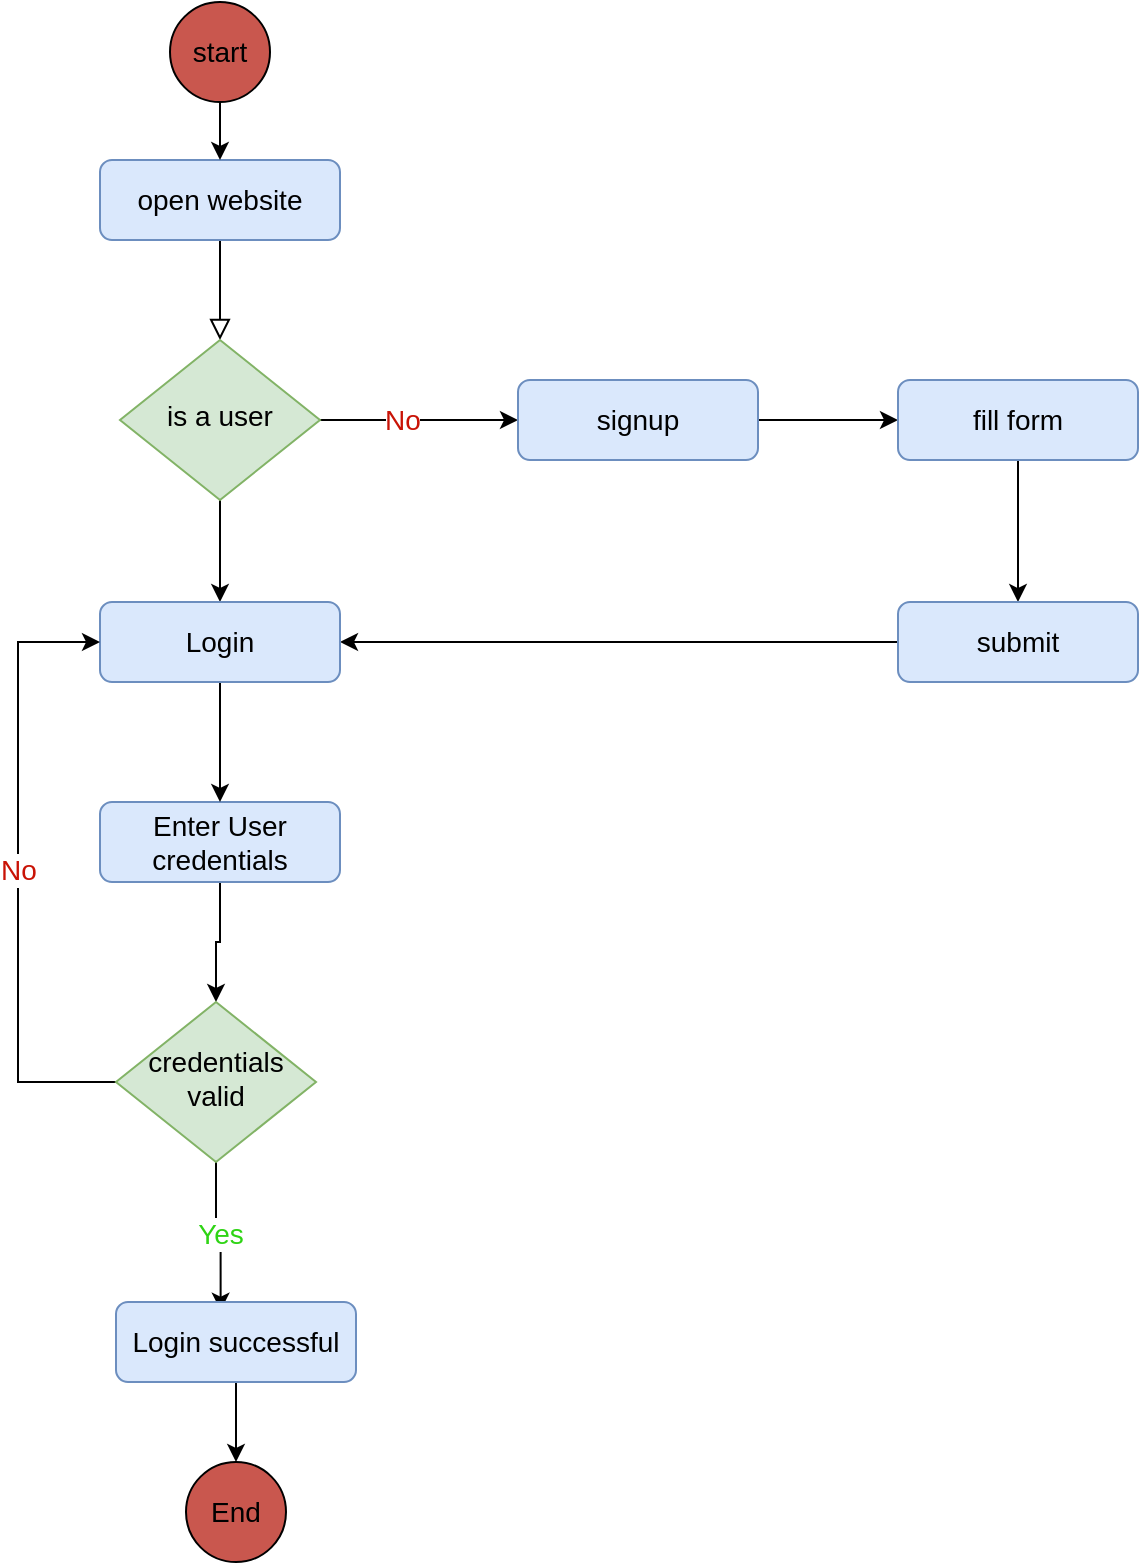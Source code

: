 <mxfile version="20.4.0" type="github">
  <diagram id="C5RBs43oDa-KdzZeNtuy" name="Page-1">
    <mxGraphModel dx="997" dy="451" grid="1" gridSize="10" guides="1" tooltips="1" connect="1" arrows="1" fold="1" page="1" pageScale="1" pageWidth="827" pageHeight="1169" math="0" shadow="0">
      <root>
        <mxCell id="WIyWlLk6GJQsqaUBKTNV-0" />
        <mxCell id="WIyWlLk6GJQsqaUBKTNV-1" parent="WIyWlLk6GJQsqaUBKTNV-0" />
        <mxCell id="WIyWlLk6GJQsqaUBKTNV-2" value="" style="rounded=0;html=1;jettySize=auto;orthogonalLoop=1;fontSize=14;endArrow=block;endFill=0;endSize=8;strokeWidth=1;shadow=0;labelBackgroundColor=none;edgeStyle=orthogonalEdgeStyle;" parent="WIyWlLk6GJQsqaUBKTNV-1" source="WIyWlLk6GJQsqaUBKTNV-3" target="WIyWlLk6GJQsqaUBKTNV-6" edge="1">
          <mxGeometry relative="1" as="geometry" />
        </mxCell>
        <mxCell id="WIyWlLk6GJQsqaUBKTNV-3" value="open website" style="rounded=1;whiteSpace=wrap;html=1;fontSize=14;glass=0;strokeWidth=1;shadow=0;fillColor=#dae8fc;strokeColor=#6c8ebf;" parent="WIyWlLk6GJQsqaUBKTNV-1" vertex="1">
          <mxGeometry x="161" y="319" width="120" height="40" as="geometry" />
        </mxCell>
        <mxCell id="3knuJFRUpPFMQbMEkiv0-12" style="edgeStyle=orthogonalEdgeStyle;rounded=0;orthogonalLoop=1;jettySize=auto;html=1;exitX=0.5;exitY=1;exitDx=0;exitDy=0;entryX=0.5;entryY=0;entryDx=0;entryDy=0;fontSize=14;" edge="1" parent="WIyWlLk6GJQsqaUBKTNV-1" source="WIyWlLk6GJQsqaUBKTNV-6" target="3knuJFRUpPFMQbMEkiv0-11">
          <mxGeometry relative="1" as="geometry" />
        </mxCell>
        <mxCell id="3knuJFRUpPFMQbMEkiv0-24" style="edgeStyle=orthogonalEdgeStyle;rounded=0;orthogonalLoop=1;jettySize=auto;html=1;exitX=1;exitY=0.5;exitDx=0;exitDy=0;entryX=0;entryY=0.5;entryDx=0;entryDy=0;fontColor=#C91306;fontSize=14;" edge="1" parent="WIyWlLk6GJQsqaUBKTNV-1" source="WIyWlLk6GJQsqaUBKTNV-6" target="WIyWlLk6GJQsqaUBKTNV-7">
          <mxGeometry relative="1" as="geometry" />
        </mxCell>
        <mxCell id="3knuJFRUpPFMQbMEkiv0-25" value="No" style="edgeLabel;html=1;align=center;verticalAlign=middle;resizable=0;points=[];fontColor=#C91306;fontSize=14;" vertex="1" connectable="0" parent="3knuJFRUpPFMQbMEkiv0-24">
          <mxGeometry x="0.209" relative="1" as="geometry">
            <mxPoint x="-19" as="offset" />
          </mxGeometry>
        </mxCell>
        <mxCell id="WIyWlLk6GJQsqaUBKTNV-6" value="is a user" style="rhombus;whiteSpace=wrap;html=1;shadow=0;fontFamily=Helvetica;fontSize=14;align=center;strokeWidth=1;spacing=6;spacingTop=-4;fillColor=#d5e8d4;strokeColor=#82b366;" parent="WIyWlLk6GJQsqaUBKTNV-1" vertex="1">
          <mxGeometry x="171" y="409" width="100" height="80" as="geometry" />
        </mxCell>
        <mxCell id="3knuJFRUpPFMQbMEkiv0-6" style="edgeStyle=orthogonalEdgeStyle;rounded=0;orthogonalLoop=1;jettySize=auto;html=1;exitX=1;exitY=0.5;exitDx=0;exitDy=0;entryX=0;entryY=0.5;entryDx=0;entryDy=0;fontSize=14;" edge="1" parent="WIyWlLk6GJQsqaUBKTNV-1" source="WIyWlLk6GJQsqaUBKTNV-7" target="3knuJFRUpPFMQbMEkiv0-1">
          <mxGeometry relative="1" as="geometry" />
        </mxCell>
        <mxCell id="WIyWlLk6GJQsqaUBKTNV-7" value="signup" style="rounded=1;whiteSpace=wrap;html=1;fontSize=14;glass=0;strokeWidth=1;shadow=0;fillColor=#dae8fc;strokeColor=#6c8ebf;" parent="WIyWlLk6GJQsqaUBKTNV-1" vertex="1">
          <mxGeometry x="370" y="429" width="120" height="40" as="geometry" />
        </mxCell>
        <mxCell id="3knuJFRUpPFMQbMEkiv0-22" style="edgeStyle=orthogonalEdgeStyle;rounded=0;orthogonalLoop=1;jettySize=auto;html=1;exitX=0.5;exitY=1;exitDx=0;exitDy=0;entryX=0.5;entryY=0;entryDx=0;entryDy=0;fontSize=14;" edge="1" parent="WIyWlLk6GJQsqaUBKTNV-1" source="3knuJFRUpPFMQbMEkiv0-0" target="WIyWlLk6GJQsqaUBKTNV-3">
          <mxGeometry relative="1" as="geometry" />
        </mxCell>
        <mxCell id="3knuJFRUpPFMQbMEkiv0-0" value="start" style="ellipse;whiteSpace=wrap;html=1;aspect=fixed;labelBackgroundColor=none;fillColor=#C9574E;fontSize=14;" vertex="1" parent="WIyWlLk6GJQsqaUBKTNV-1">
          <mxGeometry x="196" y="240" width="50" height="50" as="geometry" />
        </mxCell>
        <mxCell id="3knuJFRUpPFMQbMEkiv0-26" style="edgeStyle=orthogonalEdgeStyle;rounded=0;orthogonalLoop=1;jettySize=auto;html=1;exitX=0.5;exitY=1;exitDx=0;exitDy=0;entryX=0.5;entryY=0;entryDx=0;entryDy=0;fontSize=14;fontColor=#2FD415;" edge="1" parent="WIyWlLk6GJQsqaUBKTNV-1" source="3knuJFRUpPFMQbMEkiv0-1" target="3knuJFRUpPFMQbMEkiv0-2">
          <mxGeometry relative="1" as="geometry" />
        </mxCell>
        <mxCell id="3knuJFRUpPFMQbMEkiv0-1" value="fill form" style="rounded=1;whiteSpace=wrap;html=1;fontSize=14;glass=0;strokeWidth=1;shadow=0;fillColor=#dae8fc;strokeColor=#6c8ebf;" vertex="1" parent="WIyWlLk6GJQsqaUBKTNV-1">
          <mxGeometry x="560" y="429" width="120" height="40" as="geometry" />
        </mxCell>
        <mxCell id="3knuJFRUpPFMQbMEkiv0-7" style="edgeStyle=orthogonalEdgeStyle;rounded=0;orthogonalLoop=1;jettySize=auto;html=1;exitX=0;exitY=0.5;exitDx=0;exitDy=0;fontSize=14;" edge="1" parent="WIyWlLk6GJQsqaUBKTNV-1" source="3knuJFRUpPFMQbMEkiv0-2">
          <mxGeometry relative="1" as="geometry">
            <mxPoint x="281" y="560" as="targetPoint" />
          </mxGeometry>
        </mxCell>
        <mxCell id="3knuJFRUpPFMQbMEkiv0-2" value="submit" style="rounded=1;whiteSpace=wrap;html=1;fontSize=14;glass=0;strokeWidth=1;shadow=0;fillColor=#dae8fc;strokeColor=#6c8ebf;" vertex="1" parent="WIyWlLk6GJQsqaUBKTNV-1">
          <mxGeometry x="560" y="540" width="120" height="40" as="geometry" />
        </mxCell>
        <mxCell id="3knuJFRUpPFMQbMEkiv0-16" style="edgeStyle=orthogonalEdgeStyle;rounded=0;orthogonalLoop=1;jettySize=auto;html=1;exitX=0.5;exitY=1;exitDx=0;exitDy=0;entryX=0.5;entryY=0;entryDx=0;entryDy=0;fontSize=14;" edge="1" parent="WIyWlLk6GJQsqaUBKTNV-1" source="3knuJFRUpPFMQbMEkiv0-9" target="3knuJFRUpPFMQbMEkiv0-15">
          <mxGeometry relative="1" as="geometry" />
        </mxCell>
        <mxCell id="3knuJFRUpPFMQbMEkiv0-9" value="Enter User credentials" style="rounded=1;whiteSpace=wrap;html=1;fontSize=14;glass=0;strokeWidth=1;shadow=0;fillColor=#dae8fc;strokeColor=#6c8ebf;" vertex="1" parent="WIyWlLk6GJQsqaUBKTNV-1">
          <mxGeometry x="161" y="640" width="120" height="40" as="geometry" />
        </mxCell>
        <mxCell id="3knuJFRUpPFMQbMEkiv0-13" style="edgeStyle=orthogonalEdgeStyle;rounded=0;orthogonalLoop=1;jettySize=auto;html=1;exitX=0.5;exitY=1;exitDx=0;exitDy=0;entryX=0.5;entryY=0;entryDx=0;entryDy=0;fontSize=14;" edge="1" parent="WIyWlLk6GJQsqaUBKTNV-1" source="3knuJFRUpPFMQbMEkiv0-11" target="3knuJFRUpPFMQbMEkiv0-9">
          <mxGeometry relative="1" as="geometry" />
        </mxCell>
        <mxCell id="3knuJFRUpPFMQbMEkiv0-11" value="Login" style="rounded=1;whiteSpace=wrap;html=1;fontSize=14;glass=0;strokeWidth=1;shadow=0;fillColor=#dae8fc;strokeColor=#6c8ebf;" vertex="1" parent="WIyWlLk6GJQsqaUBKTNV-1">
          <mxGeometry x="161" y="540" width="120" height="40" as="geometry" />
        </mxCell>
        <mxCell id="3knuJFRUpPFMQbMEkiv0-17" value="No" style="edgeStyle=orthogonalEdgeStyle;rounded=0;orthogonalLoop=1;jettySize=auto;html=1;exitX=0;exitY=0.5;exitDx=0;exitDy=0;entryX=0;entryY=0.5;entryDx=0;entryDy=0;fontColor=#C91306;fontSize=14;" edge="1" parent="WIyWlLk6GJQsqaUBKTNV-1" source="3knuJFRUpPFMQbMEkiv0-15" target="3knuJFRUpPFMQbMEkiv0-11">
          <mxGeometry relative="1" as="geometry">
            <Array as="points">
              <mxPoint x="120" y="780" />
              <mxPoint x="120" y="560" />
            </Array>
          </mxGeometry>
        </mxCell>
        <mxCell id="3knuJFRUpPFMQbMEkiv0-19" value="Yes" style="edgeStyle=orthogonalEdgeStyle;rounded=0;orthogonalLoop=1;jettySize=auto;html=1;exitX=0.5;exitY=1;exitDx=0;exitDy=0;entryX=0.436;entryY=0.108;entryDx=0;entryDy=0;entryPerimeter=0;fontSize=14;fontColor=#2FD415;" edge="1" parent="WIyWlLk6GJQsqaUBKTNV-1" source="3knuJFRUpPFMQbMEkiv0-15" target="3knuJFRUpPFMQbMEkiv0-18">
          <mxGeometry relative="1" as="geometry" />
        </mxCell>
        <mxCell id="3knuJFRUpPFMQbMEkiv0-15" value="credentials &lt;br style=&quot;font-size: 14px;&quot;&gt;valid" style="rhombus;whiteSpace=wrap;html=1;shadow=0;fontFamily=Helvetica;fontSize=14;align=center;strokeWidth=1;spacing=6;spacingTop=-4;fillColor=#d5e8d4;strokeColor=#82b366;labelPadding=2;" vertex="1" parent="WIyWlLk6GJQsqaUBKTNV-1">
          <mxGeometry x="169" y="740" width="100" height="80" as="geometry" />
        </mxCell>
        <mxCell id="3knuJFRUpPFMQbMEkiv0-21" style="edgeStyle=orthogonalEdgeStyle;rounded=0;orthogonalLoop=1;jettySize=auto;html=1;exitX=0.5;exitY=1;exitDx=0;exitDy=0;entryX=0.5;entryY=0;entryDx=0;entryDy=0;fontSize=14;" edge="1" parent="WIyWlLk6GJQsqaUBKTNV-1" source="3knuJFRUpPFMQbMEkiv0-18" target="3knuJFRUpPFMQbMEkiv0-20">
          <mxGeometry relative="1" as="geometry" />
        </mxCell>
        <mxCell id="3knuJFRUpPFMQbMEkiv0-18" value="Login successful" style="rounded=1;whiteSpace=wrap;html=1;fontSize=14;glass=0;strokeWidth=1;shadow=0;fillColor=#dae8fc;strokeColor=#6c8ebf;" vertex="1" parent="WIyWlLk6GJQsqaUBKTNV-1">
          <mxGeometry x="169" y="890" width="120" height="40" as="geometry" />
        </mxCell>
        <mxCell id="3knuJFRUpPFMQbMEkiv0-20" value="End" style="ellipse;whiteSpace=wrap;html=1;aspect=fixed;fillColor=#C9574E;fontSize=14;" vertex="1" parent="WIyWlLk6GJQsqaUBKTNV-1">
          <mxGeometry x="204" y="970" width="50" height="50" as="geometry" />
        </mxCell>
      </root>
    </mxGraphModel>
  </diagram>
</mxfile>

